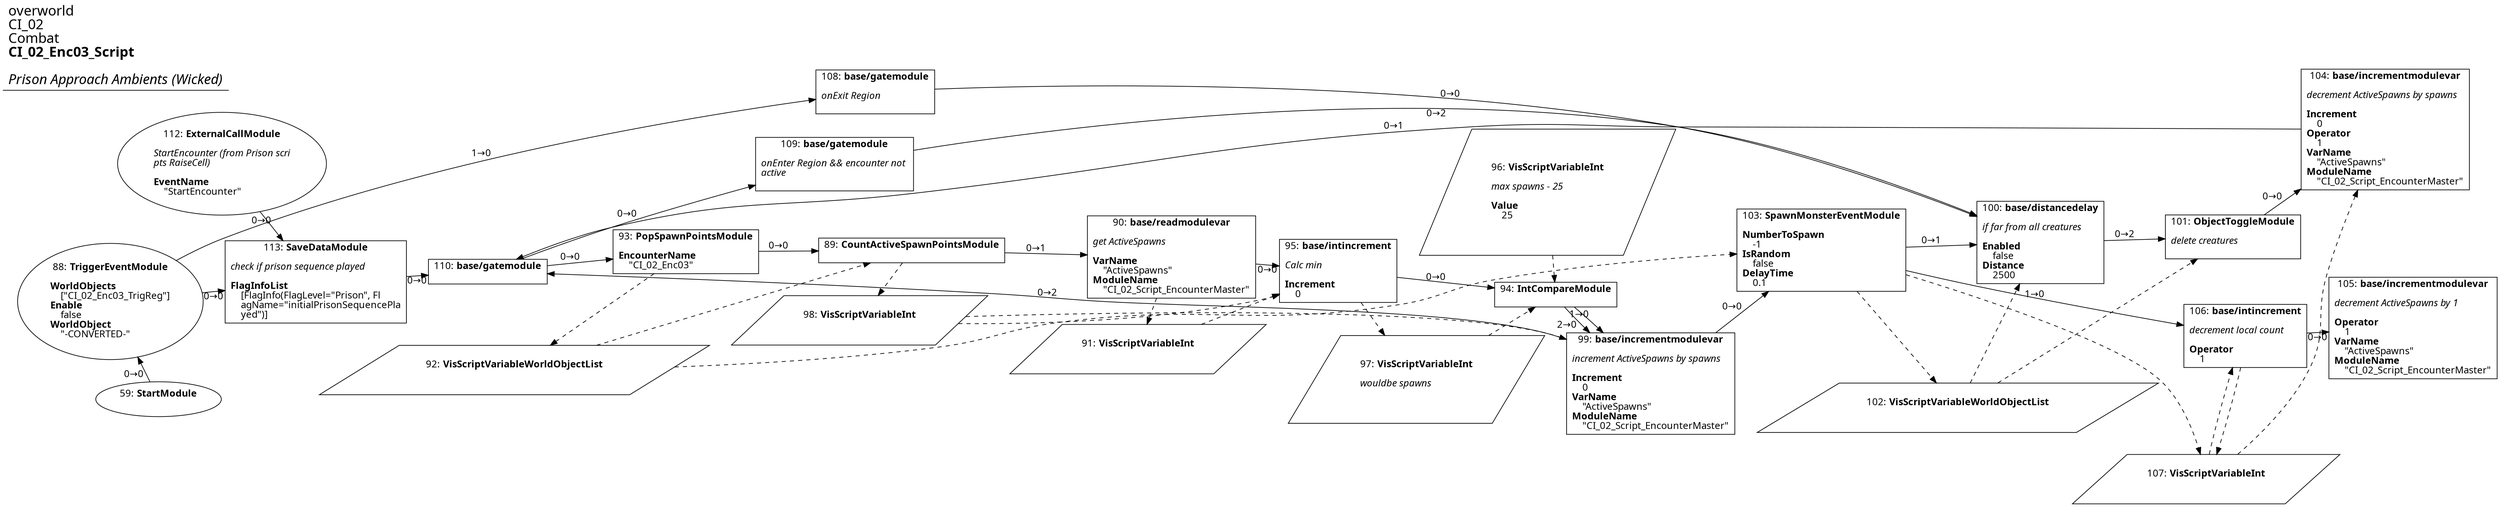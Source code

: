 digraph {
    layout = fdp;
    overlap = prism;
    sep = "+16";
    splines = spline;

    node [ shape = box ];

    graph [ fontname = "Segoe UI" ];
    node [ fontname = "Segoe UI" ];
    edge [ fontname = "Segoe UI" ];

    59 [ label = <59: <b>StartModule</b><br/><br/>> ];
    59 [ shape = oval ]
    59 [ pos = "-1.4740001,1.6150001!" ];
    59 -> 88 [ label = "0→0" ];

    88 [ label = <88: <b>TriggerEventModule</b><br/><br/><b>WorldObjects</b><br align="left"/>    [&quot;CI_02_Enc03_TrigReg&quot;]<br align="left"/><b>Enable</b><br align="left"/>    false<br align="left"/><b>WorldObject</b><br align="left"/>    &quot;-CONVERTED-&quot;<br align="left"/>> ];
    88 [ shape = oval ]
    88 [ pos = "-1.256,1.9580001!" ];
    88 -> 108 [ label = "1→0" ];
    88 -> 113 [ label = "0→0" ];

    89 [ label = <89: <b>CountActiveSpawnPointsModule</b><br/><br/>> ];
    89 [ pos = "-0.356,1.9590001!" ];
    89 -> 90 [ label = "0→1" ];
    92 -> 89 [ style = dashed ];
    89 -> 98 [ style = dashed ];

    90 [ label = <90: <b>base/readmodulevar</b><br/><br/><i>get ActiveSpawns<br align="left"/></i><br align="left"/><b>VarName</b><br align="left"/>    &quot;ActiveSpawns&quot;<br align="left"/><b>ModuleName</b><br align="left"/>    &quot;CI_02_Script_EncounterMaster&quot;<br align="left"/>> ];
    90 [ pos = "-0.08400001,1.96!" ];
    90 -> 95 [ label = "0→0" ];
    90 -> 91 [ style = dashed ];

    91 [ label = <91: <b>VisScriptVariableInt</b><br/><br/>> ];
    91 [ shape = parallelogram ]
    91 [ pos = "-0.083000004,1.8280001!" ];

    92 [ label = <92: <b>VisScriptVariableWorldObjectList</b><br/><br/>> ];
    92 [ shape = parallelogram ]
    92 [ pos = "-0.586,1.8290001!" ];

    93 [ label = <93: <b>PopSpawnPointsModule</b><br/><br/><b>EncounterName</b><br align="left"/>    &quot;CI_02_Enc03&quot;<br align="left"/>> ];
    93 [ pos = "-0.587,1.9580001!" ];
    93 -> 89 [ label = "0→0" ];
    93 -> 92 [ style = dashed ];

    94 [ label = <94: <b>IntCompareModule</b><br/><br/>> ];
    94 [ pos = "0.36800003,1.96!" ];
    94 -> 99 [ label = "1→0" ];
    94 -> 99 [ label = "2→0" ];
    96 -> 94 [ style = dashed ];
    97 -> 94 [ style = dashed ];

    95 [ label = <95: <b>base/intincrement</b><br/><br/><i>Calc min<br align="left"/></i><br align="left"/><b>Increment</b><br align="left"/>    0<br align="left"/>> ];
    95 [ pos = "0.16000001,1.96!" ];
    95 -> 94 [ label = "0→0" ];
    95 -> 97 [ style = dashed ];
    98 -> 95 [ style = dashed ];
    91 -> 95 [ style = dashed ];

    96 [ label = <96: <b>VisScriptVariableInt</b><br/><br/><i>max spawns - 25<br align="left"/></i><br align="left"/><b>Value</b><br align="left"/>    25<br align="left"/>> ];
    96 [ shape = parallelogram ]
    96 [ pos = "0.36400002,2.0170002!" ];

    97 [ label = <97: <b>VisScriptVariableInt</b><br/><br/><i>wouldbe spawns<br align="left"/></i><br align="left"/>> ];
    97 [ shape = parallelogram ]
    97 [ pos = "0.164,1.8140001!" ];

    98 [ label = <98: <b>VisScriptVariableInt</b><br/><br/>> ];
    98 [ shape = parallelogram ]
    98 [ pos = "-0.34600002,1.8550001!" ];

    99 [ label = <99: <b>base/incrementmodulevar</b><br/><br/><i>increment ActiveSpawns by spawns<br align="left"/></i><br align="left"/><b>Increment</b><br align="left"/>    0<br align="left"/><b>VarName</b><br align="left"/>    &quot;ActiveSpawns&quot;<br align="left"/><b>ModuleName</b><br align="left"/>    &quot;CI_02_Script_EncounterMaster&quot;<br align="left"/>> ];
    99 [ pos = "0.55,1.7700001!" ];
    99 -> 103 [ label = "0→0" ];
    99 -> 110 [ label = "0→2" ];
    98 -> 99 [ style = dashed ];

    100 [ label = <100: <b>base/distancedelay</b><br/><br/><i>if far from all creatures<br align="left"/></i><br align="left"/><b>Enabled</b><br align="left"/>    false<br align="left"/><b>Distance</b><br align="left"/>    2500<br align="left"/>> ];
    100 [ pos = "1.088,1.9660001!" ];
    100 -> 101 [ label = "0→2" ];
    102 -> 100 [ style = dashed ];

    101 [ label = <101: <b>ObjectToggleModule</b><br/><br/><i>delete creatures<br align="left"/></i><br align="left"/>> ];
    101 [ pos = "1.286,1.9570001!" ];
    101 -> 104 [ label = "0→0" ];
    102 -> 101 [ style = dashed ];

    102 [ label = <102: <b>VisScriptVariableWorldObjectList</b><br/><br/>> ];
    102 [ shape = parallelogram ]
    102 [ pos = "0.813,1.7310001!" ];

    103 [ label = <103: <b>SpawnMonsterEventModule</b><br/><br/><b>NumberToSpawn</b><br align="left"/>    -1<br align="left"/><b>IsRandom</b><br align="left"/>    false<br align="left"/><b>DelayTime</b><br align="left"/>    0.1<br align="left"/>> ];
    103 [ pos = "0.81100005,1.9610001!" ];
    103 -> 100 [ label = "0→1" ];
    103 -> 106 [ label = "1→0" ];
    103 -> 102 [ style = dashed ];
    103 -> 107 [ style = dashed ];
    92 -> 103 [ style = dashed ];

    104 [ label = <104: <b>base/incrementmodulevar</b><br/><br/><i>decrement ActiveSpawns by spawns<br align="left"/></i><br align="left"/><b>Increment</b><br align="left"/>    0<br align="left"/><b>Operator</b><br align="left"/>    1<br align="left"/><b>VarName</b><br align="left"/>    &quot;ActiveSpawns&quot;<br align="left"/><b>ModuleName</b><br align="left"/>    &quot;CI_02_Script_EncounterMaster&quot;<br align="left"/>> ];
    104 [ pos = "1.508,2.1420002!" ];
    104 -> 110 [ label = "0→1" ];
    107 -> 104 [ style = dashed ];

    105 [ label = <105: <b>base/incrementmodulevar</b><br/><br/><i>decrement ActiveSpawns by 1<br align="left"/></i><br align="left"/><b>Operator</b><br align="left"/>    1<br align="left"/><b>VarName</b><br align="left"/>    &quot;ActiveSpawns&quot;<br align="left"/><b>ModuleName</b><br align="left"/>    &quot;CI_02_Script_EncounterMaster&quot;<br align="left"/>> ];
    105 [ pos = "1.3180001,1.7350001!" ];

    106 [ label = <106: <b>base/intincrement</b><br/><br/><i>decrement local count<br align="left"/></i><br align="left"/><b>Operator</b><br align="left"/>    1<br align="left"/>> ];
    106 [ pos = "1.1,1.7340001!" ];
    106 -> 105 [ label = "0→0" ];
    107 -> 106 [ style = dashed ];
    106 -> 107 [ style = dashed ];

    107 [ label = <107: <b>VisScriptVariableInt</b><br/><br/>> ];
    107 [ shape = parallelogram ]
    107 [ pos = "1.023,1.5860001!" ];

    108 [ label = <108: <b>base/gatemodule</b><br/><br/><i>onExit Region<br align="left"/></i><br align="left"/>> ];
    108 [ pos = "-0.56600004,2.39!" ];
    108 -> 100 [ label = "0→0" ];

    109 [ label = <109: <b>base/gatemodule</b><br/><br/><i>onEnter Region &amp;&amp; encounter not <br align="left"/>active<br align="left"/></i><br align="left"/>> ];
    109 [ pos = "-0.565,2.229!" ];
    109 -> 100 [ label = "0→2" ];

    110 [ label = <110: <b>base/gatemodule</b><br/><br/>> ];
    110 [ pos = "-0.78900003,1.9570001!" ];
    110 -> 109 [ label = "0→0" ];
    110 -> 93 [ label = "0→0" ];

    112 [ label = <112: <b>ExternalCallModule</b><br/><br/><i>StartEncounter (from Prison scri<br align="left"/>pts RaiseCell)<br align="left"/></i><br align="left"/><b>EventName</b><br align="left"/>    &quot;StartEncounter&quot;<br align="left"/>> ];
    112 [ shape = oval ]
    112 [ pos = "-1.235,2.101!" ];
    112 -> 113 [ label = "0→0" ];

    113 [ label = <113: <b>SaveDataModule</b><br/><br/><i>check if prison sequence played<br align="left"/></i><br align="left"/><b>FlagInfoList</b><br align="left"/>    [FlagInfo(FlagLevel=&quot;Prison&quot;, Fl<br align="left"/>    agName=&quot;initialPrisonSequencePla<br align="left"/>    yed&quot;)]<br align="left"/>> ];
    113 [ pos = "-1.0040001,1.9570001!" ];
    113 -> 110 [ label = "0→0" ];

    title [ pos = "-1.475,2.391!" ];
    title [ shape = underline ];
    title [ label = <<font point-size="20">overworld<br align="left"/>CI_02<br align="left"/>Combat<br align="left"/><b>CI_02_Enc03_Script</b><br align="left"/><br/><i>Prison Approach Ambients (Wicked)</i><br align="left"/></font>> ];
}
